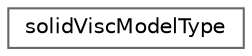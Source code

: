 digraph "Graphical Class Hierarchy"
{
 // LATEX_PDF_SIZE
  bgcolor="transparent";
  edge [fontname=Helvetica,fontsize=10,labelfontname=Helvetica,labelfontsize=10];
  node [fontname=Helvetica,fontsize=10,shape=box,height=0.2,width=0.4];
  rankdir="LR";
  Node0 [id="Node000000",label="solidViscModelType",height=0.2,width=0.4,color="grey40", fillcolor="white", style="filled",URL="$classsolid_visc_model_type.html",tooltip="Fluid viscosity model type."];
}
